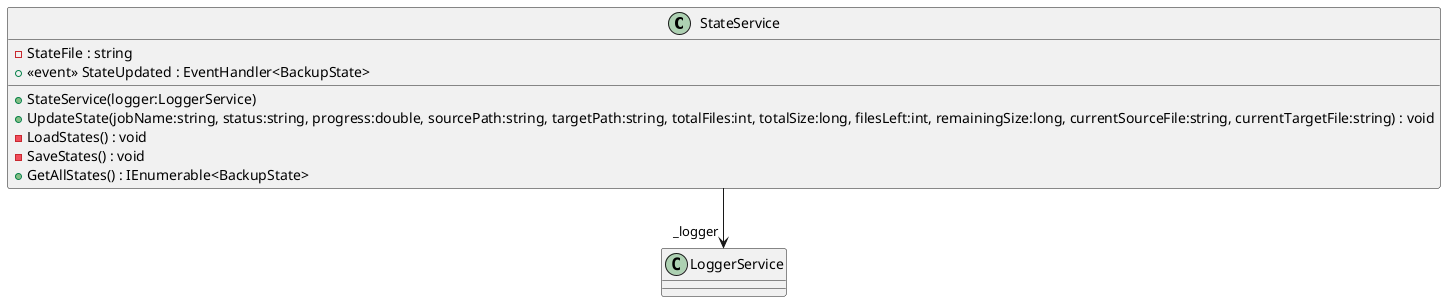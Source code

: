 @startuml
class StateService {
    - StateFile : string
    +  <<event>> StateUpdated : EventHandler<BackupState> 
    + StateService(logger:LoggerService)
    + UpdateState(jobName:string, status:string, progress:double, sourcePath:string, targetPath:string, totalFiles:int, totalSize:long, filesLeft:int, remainingSize:long, currentSourceFile:string, currentTargetFile:string) : void
    - LoadStates() : void
    - SaveStates() : void
    + GetAllStates() : IEnumerable<BackupState>
}
StateService --> "_logger" LoggerService
@enduml
